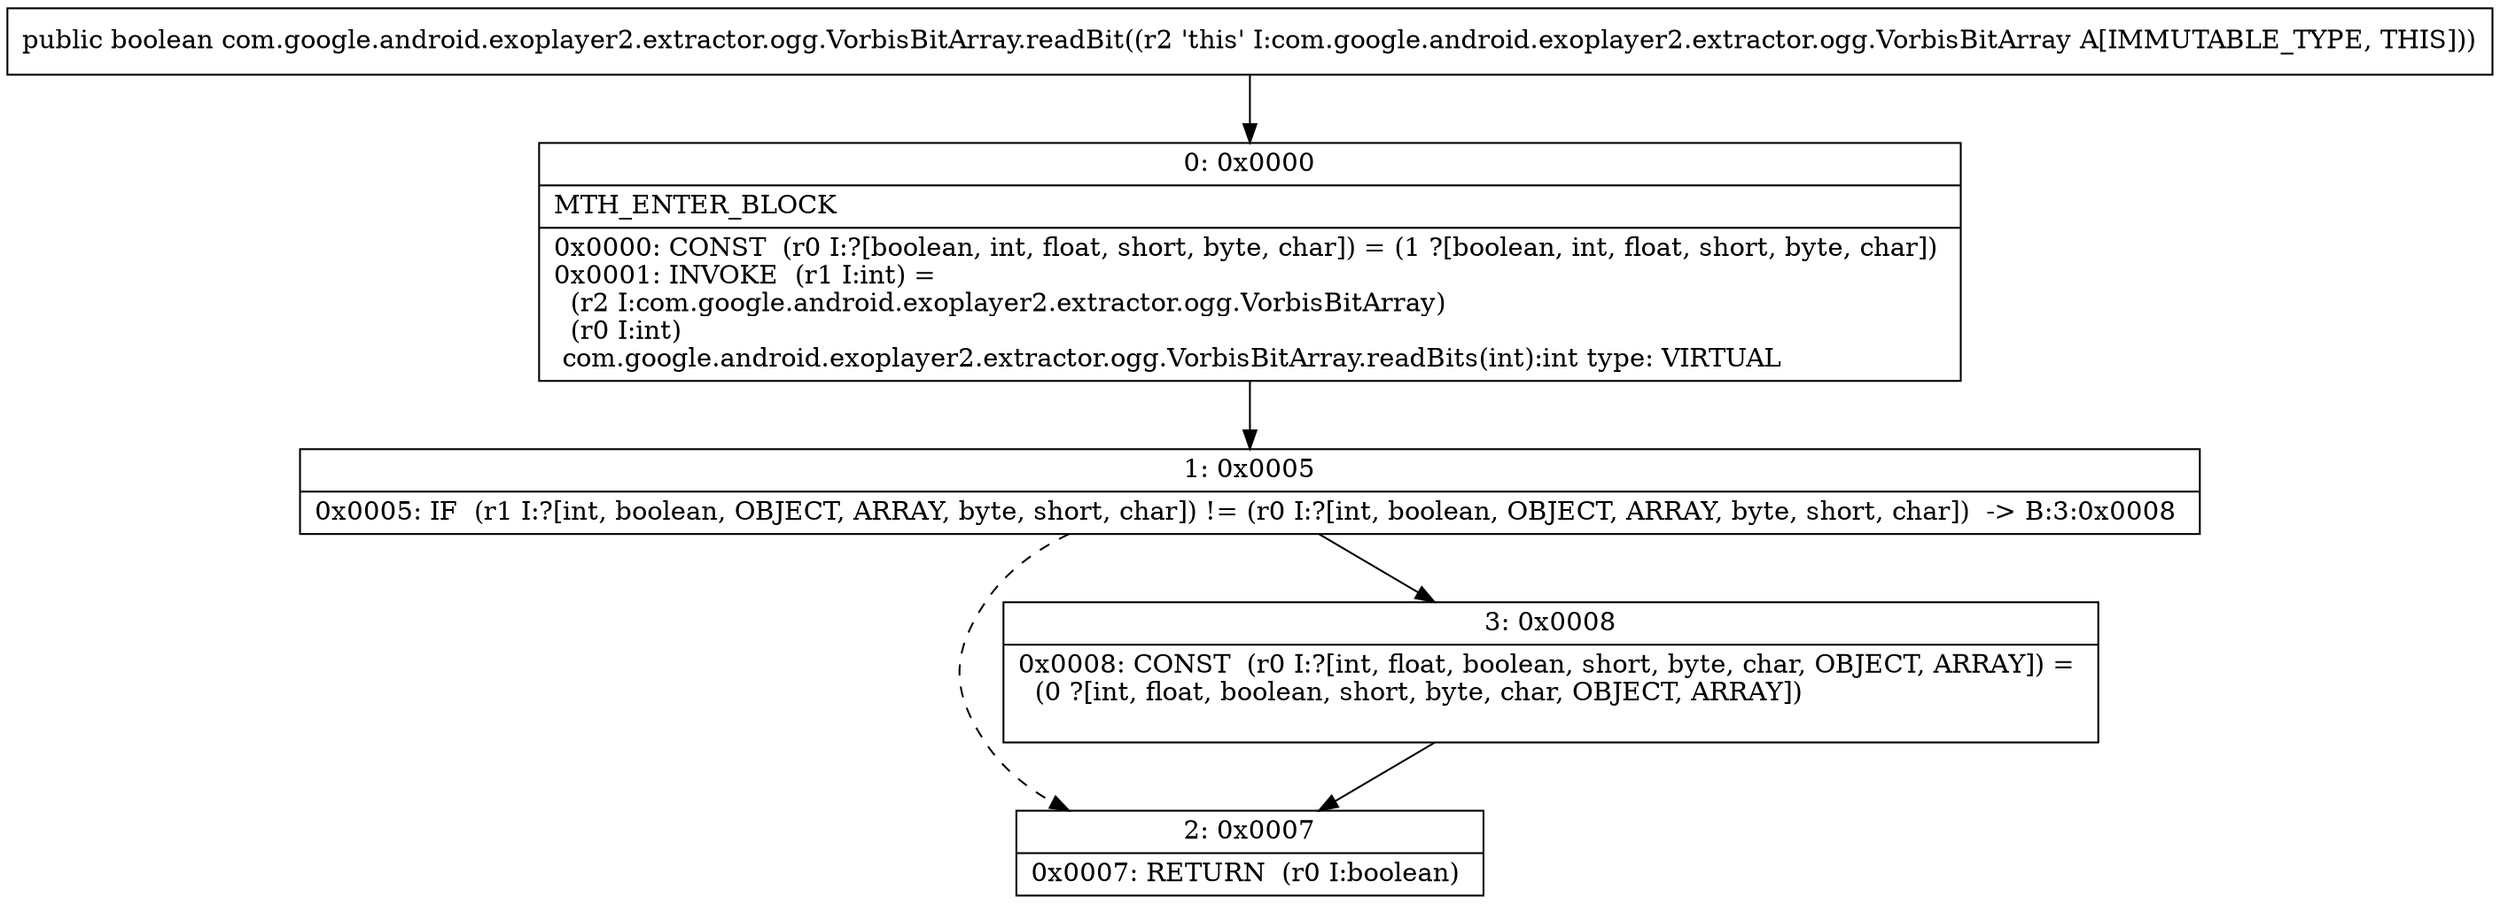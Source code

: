 digraph "CFG forcom.google.android.exoplayer2.extractor.ogg.VorbisBitArray.readBit()Z" {
Node_0 [shape=record,label="{0\:\ 0x0000|MTH_ENTER_BLOCK\l|0x0000: CONST  (r0 I:?[boolean, int, float, short, byte, char]) = (1 ?[boolean, int, float, short, byte, char]) \l0x0001: INVOKE  (r1 I:int) = \l  (r2 I:com.google.android.exoplayer2.extractor.ogg.VorbisBitArray)\l  (r0 I:int)\l com.google.android.exoplayer2.extractor.ogg.VorbisBitArray.readBits(int):int type: VIRTUAL \l}"];
Node_1 [shape=record,label="{1\:\ 0x0005|0x0005: IF  (r1 I:?[int, boolean, OBJECT, ARRAY, byte, short, char]) != (r0 I:?[int, boolean, OBJECT, ARRAY, byte, short, char])  \-\> B:3:0x0008 \l}"];
Node_2 [shape=record,label="{2\:\ 0x0007|0x0007: RETURN  (r0 I:boolean) \l}"];
Node_3 [shape=record,label="{3\:\ 0x0008|0x0008: CONST  (r0 I:?[int, float, boolean, short, byte, char, OBJECT, ARRAY]) = \l  (0 ?[int, float, boolean, short, byte, char, OBJECT, ARRAY])\l \l}"];
MethodNode[shape=record,label="{public boolean com.google.android.exoplayer2.extractor.ogg.VorbisBitArray.readBit((r2 'this' I:com.google.android.exoplayer2.extractor.ogg.VorbisBitArray A[IMMUTABLE_TYPE, THIS])) }"];
MethodNode -> Node_0;
Node_0 -> Node_1;
Node_1 -> Node_2[style=dashed];
Node_1 -> Node_3;
Node_3 -> Node_2;
}

